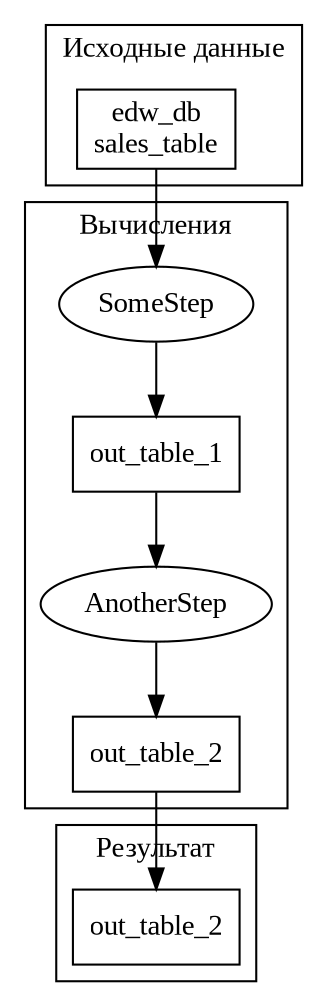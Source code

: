 digraph G{
  graph [fontname="Liberation Serif"]
  node [shape=rect, fontname="Liberation Serif"]
  
  subgraph cluster_sources{
    label="Исходные данные"
    src_table_input_table_1 [label=<edw_db<br/>sales_table>]
  }


  subgraph cluster_calculations{
    label="Вычисления"
    step0 [label="SomeStep", shape=ellipse]
    src_table_input_table_1 -> step0
    interm_table_out_table_1 [label="out_table_1"]
    step0 -> interm_table_out_table_1
    step1 [label="AnotherStep", shape=ellipse]
    interm_table_out_table_1 -> step1
    interm_table_out_table_2 [label="out_table_2"]
    step1 -> interm_table_out_table_2
  }


  subgraph cluster_outputs{
    label="Результат"
    output_table_out_table_2 [label="out_table_2"]
    interm_table_out_table_2 -> output_table_out_table_2
  }
}